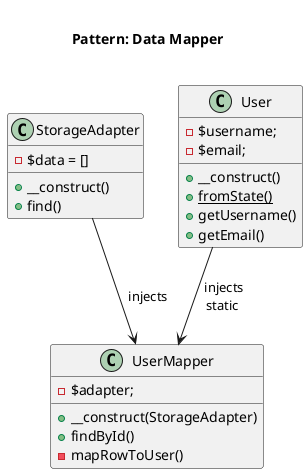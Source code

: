 @startuml
    Title <size:20>\nPattern: Data Mapper\n

	class StorageAdapter {
		- $data = []
		+ __construct()
		+ find()
	}

	class User {
		- $username;
		- $email;
		+ __construct()
		+ {static} fromState()
		+ getUsername()
		+ getEmail()
	}

	class UserMapper{
		- $adapter;
		+ __construct(StorageAdapter)
		+ findById()
		- mapRowToUser()
	}

	StorageAdapter --> UserMapper: " injects"
	User --> UserMapper: " injects\nstatic"

@enduml